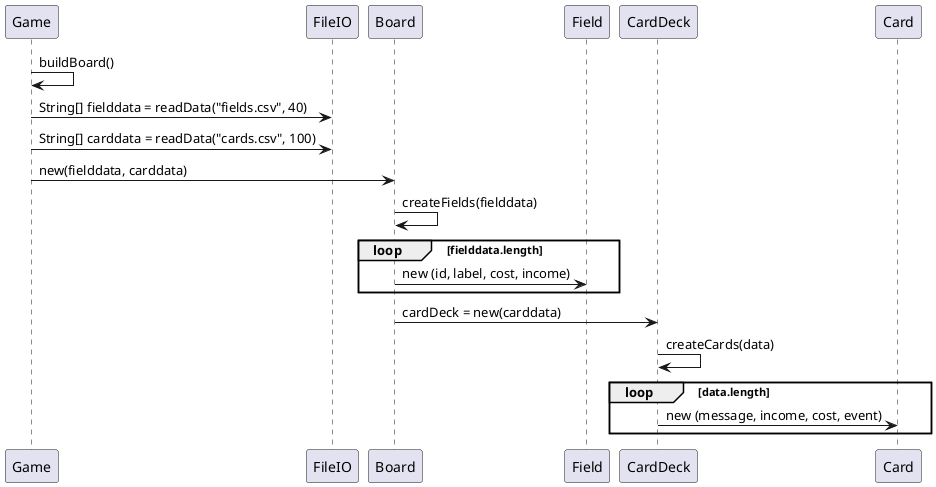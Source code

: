 @startuml
'https://plantuml.com/sequence-diagram

Game -> Game: buildBoard()

Game -> FileIO: String[] fielddata = readData("fields.csv", 40)
Game -> FileIO: String[] carddata = readData("cards.csv", 100)

Game -> Board : new(fielddata, carddata)

Board -> Board : createFields(fielddata)

loop fielddata.length
Board -> Field : new (id, label, cost, income)
end

Board -> CardDeck : cardDeck = new(carddata)

CardDeck -> CardDeck : createCards(data)

loop data.length
CardDeck -> Card : new (message, income, cost, event)
end


@enduml
